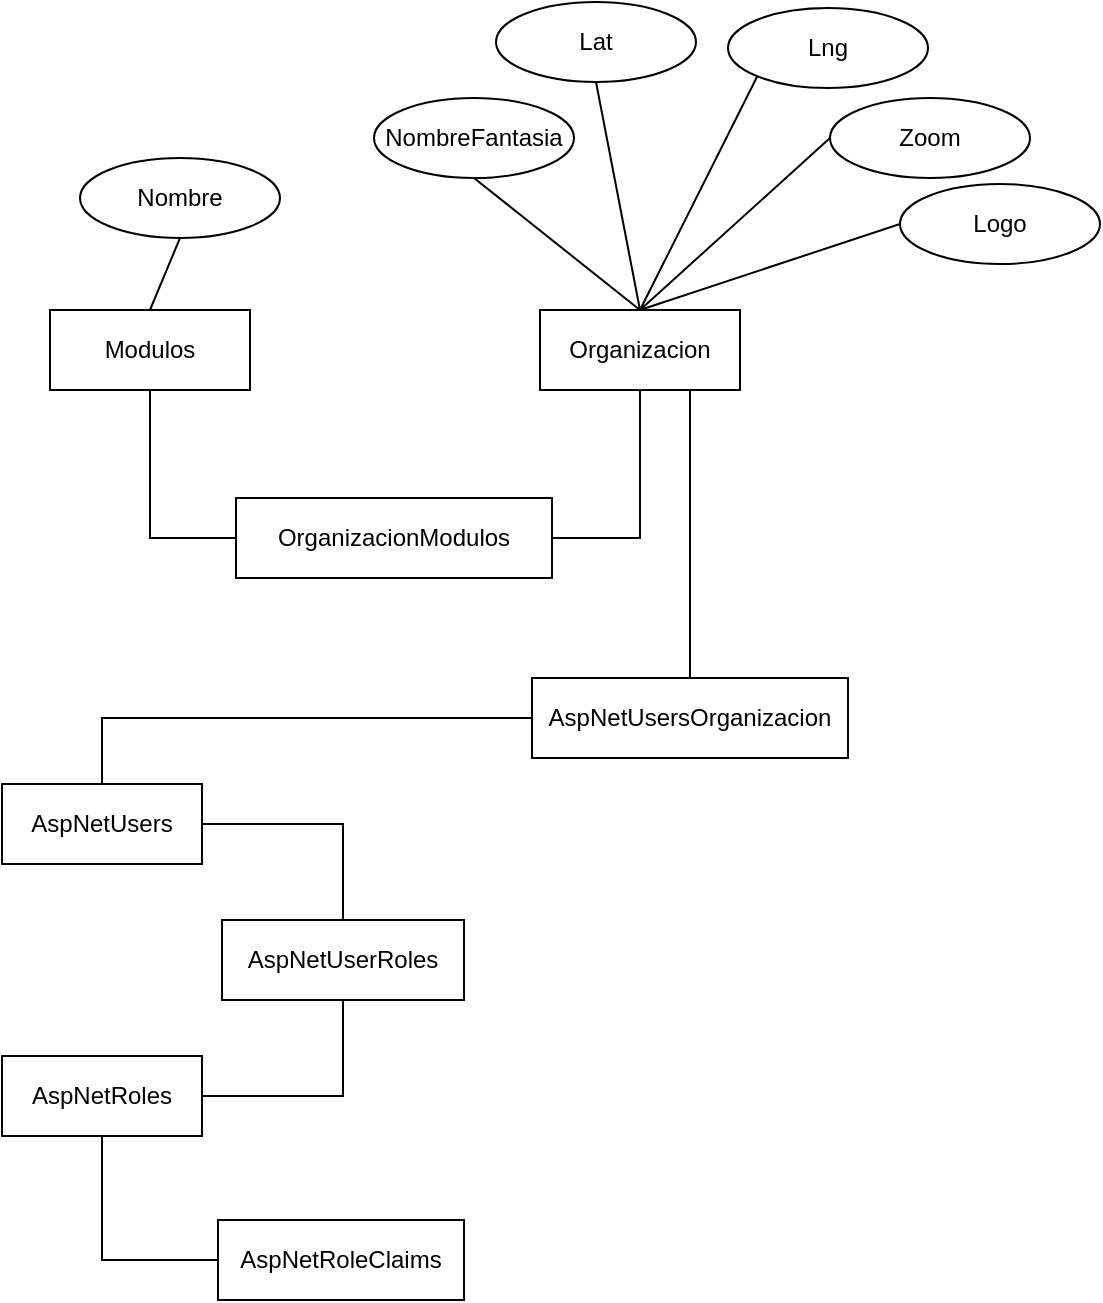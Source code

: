 <mxfile version="21.7.5" type="github">
  <diagram name="Página-1" id="sLxuqajCXeq4VcmaUZGw">
    <mxGraphModel dx="1434" dy="1150" grid="0" gridSize="10" guides="1" tooltips="1" connect="1" arrows="1" fold="1" page="0" pageScale="1" pageWidth="827" pageHeight="1169" math="0" shadow="0">
      <root>
        <mxCell id="0" />
        <mxCell id="1" parent="0" />
        <mxCell id="7lHJPegdZruPI4kEcz9y-1" value="Modulos" style="whiteSpace=wrap;html=1;align=center;" parent="1" vertex="1">
          <mxGeometry x="67" y="142" width="100" height="40" as="geometry" />
        </mxCell>
        <mxCell id="7lHJPegdZruPI4kEcz9y-2" value="Organizacion" style="whiteSpace=wrap;html=1;align=center;" parent="1" vertex="1">
          <mxGeometry x="312" y="142" width="100" height="40" as="geometry" />
        </mxCell>
        <mxCell id="7lHJPegdZruPI4kEcz9y-3" value="NombreFantasia" style="ellipse;whiteSpace=wrap;html=1;align=center;" parent="1" vertex="1">
          <mxGeometry x="229" y="36" width="100" height="40" as="geometry" />
        </mxCell>
        <mxCell id="7lHJPegdZruPI4kEcz9y-4" value="Lng" style="ellipse;whiteSpace=wrap;html=1;align=center;" parent="1" vertex="1">
          <mxGeometry x="406" y="-9" width="100" height="40" as="geometry" />
        </mxCell>
        <mxCell id="7lHJPegdZruPI4kEcz9y-5" value="Lat" style="ellipse;whiteSpace=wrap;html=1;align=center;" parent="1" vertex="1">
          <mxGeometry x="290" y="-12" width="100" height="40" as="geometry" />
        </mxCell>
        <mxCell id="7lHJPegdZruPI4kEcz9y-6" value="Zoom" style="ellipse;whiteSpace=wrap;html=1;align=center;" parent="1" vertex="1">
          <mxGeometry x="457" y="36" width="100" height="40" as="geometry" />
        </mxCell>
        <mxCell id="7lHJPegdZruPI4kEcz9y-7" value="Logo" style="ellipse;whiteSpace=wrap;html=1;align=center;" parent="1" vertex="1">
          <mxGeometry x="492" y="79" width="100" height="40" as="geometry" />
        </mxCell>
        <mxCell id="7lHJPegdZruPI4kEcz9y-8" value="" style="endArrow=none;html=1;rounded=0;exitX=0.5;exitY=0;exitDx=0;exitDy=0;entryX=0.5;entryY=1;entryDx=0;entryDy=0;" parent="1" source="7lHJPegdZruPI4kEcz9y-2" target="7lHJPegdZruPI4kEcz9y-3" edge="1">
          <mxGeometry relative="1" as="geometry">
            <mxPoint x="212" y="230" as="sourcePoint" />
            <mxPoint x="372" y="230" as="targetPoint" />
          </mxGeometry>
        </mxCell>
        <mxCell id="7lHJPegdZruPI4kEcz9y-9" value="" style="endArrow=none;html=1;rounded=0;exitX=0.5;exitY=0;exitDx=0;exitDy=0;entryX=0.5;entryY=1;entryDx=0;entryDy=0;" parent="1" source="7lHJPegdZruPI4kEcz9y-2" target="7lHJPegdZruPI4kEcz9y-5" edge="1">
          <mxGeometry relative="1" as="geometry">
            <mxPoint x="372" y="152" as="sourcePoint" />
            <mxPoint x="393" y="77" as="targetPoint" />
          </mxGeometry>
        </mxCell>
        <mxCell id="7lHJPegdZruPI4kEcz9y-10" value="" style="endArrow=none;html=1;rounded=0;exitX=0.5;exitY=0;exitDx=0;exitDy=0;entryX=0;entryY=1;entryDx=0;entryDy=0;" parent="1" source="7lHJPegdZruPI4kEcz9y-2" target="7lHJPegdZruPI4kEcz9y-4" edge="1">
          <mxGeometry relative="1" as="geometry">
            <mxPoint x="372" y="152" as="sourcePoint" />
            <mxPoint x="464" y="54" as="targetPoint" />
          </mxGeometry>
        </mxCell>
        <mxCell id="7lHJPegdZruPI4kEcz9y-11" value="" style="endArrow=none;html=1;rounded=0;exitX=0.5;exitY=0;exitDx=0;exitDy=0;entryX=0;entryY=0.5;entryDx=0;entryDy=0;" parent="1" source="7lHJPegdZruPI4kEcz9y-2" target="7lHJPegdZruPI4kEcz9y-6" edge="1">
          <mxGeometry relative="1" as="geometry">
            <mxPoint x="372" y="152" as="sourcePoint" />
            <mxPoint x="495" y="82" as="targetPoint" />
          </mxGeometry>
        </mxCell>
        <mxCell id="7lHJPegdZruPI4kEcz9y-12" value="" style="endArrow=none;html=1;rounded=0;exitX=0.5;exitY=0;exitDx=0;exitDy=0;entryX=0;entryY=0.5;entryDx=0;entryDy=0;" parent="1" source="7lHJPegdZruPI4kEcz9y-2" target="7lHJPegdZruPI4kEcz9y-7" edge="1">
          <mxGeometry relative="1" as="geometry">
            <mxPoint x="372" y="152" as="sourcePoint" />
            <mxPoint x="529" y="127" as="targetPoint" />
          </mxGeometry>
        </mxCell>
        <mxCell id="7lHJPegdZruPI4kEcz9y-13" value="Nombre" style="ellipse;whiteSpace=wrap;html=1;align=center;" parent="1" vertex="1">
          <mxGeometry x="82" y="66" width="100" height="40" as="geometry" />
        </mxCell>
        <mxCell id="7lHJPegdZruPI4kEcz9y-14" value="" style="endArrow=none;html=1;rounded=0;exitX=0.5;exitY=0;exitDx=0;exitDy=0;entryX=0.5;entryY=1;entryDx=0;entryDy=0;" parent="1" source="7lHJPegdZruPI4kEcz9y-1" target="7lHJPegdZruPI4kEcz9y-13" edge="1">
          <mxGeometry relative="1" as="geometry">
            <mxPoint x="372" y="152" as="sourcePoint" />
            <mxPoint x="289" y="86" as="targetPoint" />
          </mxGeometry>
        </mxCell>
        <mxCell id="7lHJPegdZruPI4kEcz9y-15" value="AspNetUsers" style="whiteSpace=wrap;html=1;align=center;" parent="1" vertex="1">
          <mxGeometry x="43" y="379" width="100" height="40" as="geometry" />
        </mxCell>
        <mxCell id="7lHJPegdZruPI4kEcz9y-16" value="OrganizacionModulos" style="whiteSpace=wrap;html=1;align=center;" parent="1" vertex="1">
          <mxGeometry x="160" y="236" width="158" height="40" as="geometry" />
        </mxCell>
        <mxCell id="7lHJPegdZruPI4kEcz9y-17" value="" style="endArrow=none;html=1;rounded=0;exitX=0.5;exitY=1;exitDx=0;exitDy=0;entryX=0;entryY=0.5;entryDx=0;entryDy=0;edgeStyle=orthogonalEdgeStyle;" parent="1" source="7lHJPegdZruPI4kEcz9y-1" target="7lHJPegdZruPI4kEcz9y-16" edge="1">
          <mxGeometry relative="1" as="geometry">
            <mxPoint x="127" y="152" as="sourcePoint" />
            <mxPoint x="142" y="116" as="targetPoint" />
          </mxGeometry>
        </mxCell>
        <mxCell id="7lHJPegdZruPI4kEcz9y-18" value="" style="endArrow=none;html=1;rounded=0;exitX=0.5;exitY=1;exitDx=0;exitDy=0;entryX=1;entryY=0.5;entryDx=0;entryDy=0;edgeStyle=orthogonalEdgeStyle;" parent="1" source="7lHJPegdZruPI4kEcz9y-2" target="7lHJPegdZruPI4kEcz9y-16" edge="1">
          <mxGeometry relative="1" as="geometry">
            <mxPoint x="127" y="192" as="sourcePoint" />
            <mxPoint x="170" y="266" as="targetPoint" />
          </mxGeometry>
        </mxCell>
        <mxCell id="7lHJPegdZruPI4kEcz9y-19" value="AspNetRoles" style="whiteSpace=wrap;html=1;align=center;" parent="1" vertex="1">
          <mxGeometry x="43" y="515" width="100" height="40" as="geometry" />
        </mxCell>
        <mxCell id="7lHJPegdZruPI4kEcz9y-20" value="AspNetUserRoles" style="whiteSpace=wrap;html=1;align=center;" parent="1" vertex="1">
          <mxGeometry x="153" y="447" width="121" height="40" as="geometry" />
        </mxCell>
        <mxCell id="7lHJPegdZruPI4kEcz9y-21" value="AspNetRoleClaims" style="whiteSpace=wrap;html=1;align=center;" parent="1" vertex="1">
          <mxGeometry x="151" y="597" width="123" height="40" as="geometry" />
        </mxCell>
        <mxCell id="7lHJPegdZruPI4kEcz9y-22" value="" style="endArrow=none;html=1;rounded=0;exitX=0.5;exitY=0;exitDx=0;exitDy=0;entryX=1;entryY=0.5;entryDx=0;entryDy=0;edgeStyle=orthogonalEdgeStyle;" parent="1" source="7lHJPegdZruPI4kEcz9y-20" target="7lHJPegdZruPI4kEcz9y-15" edge="1">
          <mxGeometry relative="1" as="geometry">
            <mxPoint x="212" y="498" as="sourcePoint" />
            <mxPoint x="372" y="498" as="targetPoint" />
          </mxGeometry>
        </mxCell>
        <mxCell id="7lHJPegdZruPI4kEcz9y-23" value="" style="endArrow=none;html=1;rounded=0;exitX=1;exitY=0.5;exitDx=0;exitDy=0;entryX=0.5;entryY=1;entryDx=0;entryDy=0;edgeStyle=orthogonalEdgeStyle;" parent="1" source="7lHJPegdZruPI4kEcz9y-19" target="7lHJPegdZruPI4kEcz9y-20" edge="1">
          <mxGeometry relative="1" as="geometry">
            <mxPoint x="212" y="498" as="sourcePoint" />
            <mxPoint x="372" y="498" as="targetPoint" />
          </mxGeometry>
        </mxCell>
        <mxCell id="7lHJPegdZruPI4kEcz9y-24" value="" style="endArrow=none;html=1;rounded=0;exitX=0.5;exitY=1;exitDx=0;exitDy=0;entryX=0;entryY=0.5;entryDx=0;entryDy=0;edgeStyle=orthogonalEdgeStyle;" parent="1" source="7lHJPegdZruPI4kEcz9y-19" target="7lHJPegdZruPI4kEcz9y-21" edge="1">
          <mxGeometry relative="1" as="geometry">
            <mxPoint x="212" y="498" as="sourcePoint" />
            <mxPoint x="372" y="498" as="targetPoint" />
          </mxGeometry>
        </mxCell>
        <mxCell id="K9NDLCsNyoqZcC6Khb1a-1" value="AspNetUsersOrganizacion" style="whiteSpace=wrap;html=1;align=center;" vertex="1" parent="1">
          <mxGeometry x="308" y="326" width="158" height="40" as="geometry" />
        </mxCell>
        <mxCell id="K9NDLCsNyoqZcC6Khb1a-2" value="" style="endArrow=none;html=1;rounded=0;exitX=0;exitY=0.5;exitDx=0;exitDy=0;entryX=0.5;entryY=0;entryDx=0;entryDy=0;edgeStyle=orthogonalEdgeStyle;" edge="1" parent="1" source="K9NDLCsNyoqZcC6Khb1a-1" target="7lHJPegdZruPI4kEcz9y-15">
          <mxGeometry relative="1" as="geometry">
            <mxPoint x="224" y="457" as="sourcePoint" />
            <mxPoint x="153" y="409" as="targetPoint" />
          </mxGeometry>
        </mxCell>
        <mxCell id="K9NDLCsNyoqZcC6Khb1a-3" value="" style="endArrow=none;html=1;rounded=0;entryX=0.5;entryY=0;entryDx=0;entryDy=0;edgeStyle=orthogonalEdgeStyle;exitX=0.75;exitY=1;exitDx=0;exitDy=0;" edge="1" parent="1" source="7lHJPegdZruPI4kEcz9y-2" target="K9NDLCsNyoqZcC6Khb1a-1">
          <mxGeometry relative="1" as="geometry">
            <mxPoint x="408" y="233" as="sourcePoint" />
            <mxPoint x="103" y="389" as="targetPoint" />
          </mxGeometry>
        </mxCell>
      </root>
    </mxGraphModel>
  </diagram>
</mxfile>
